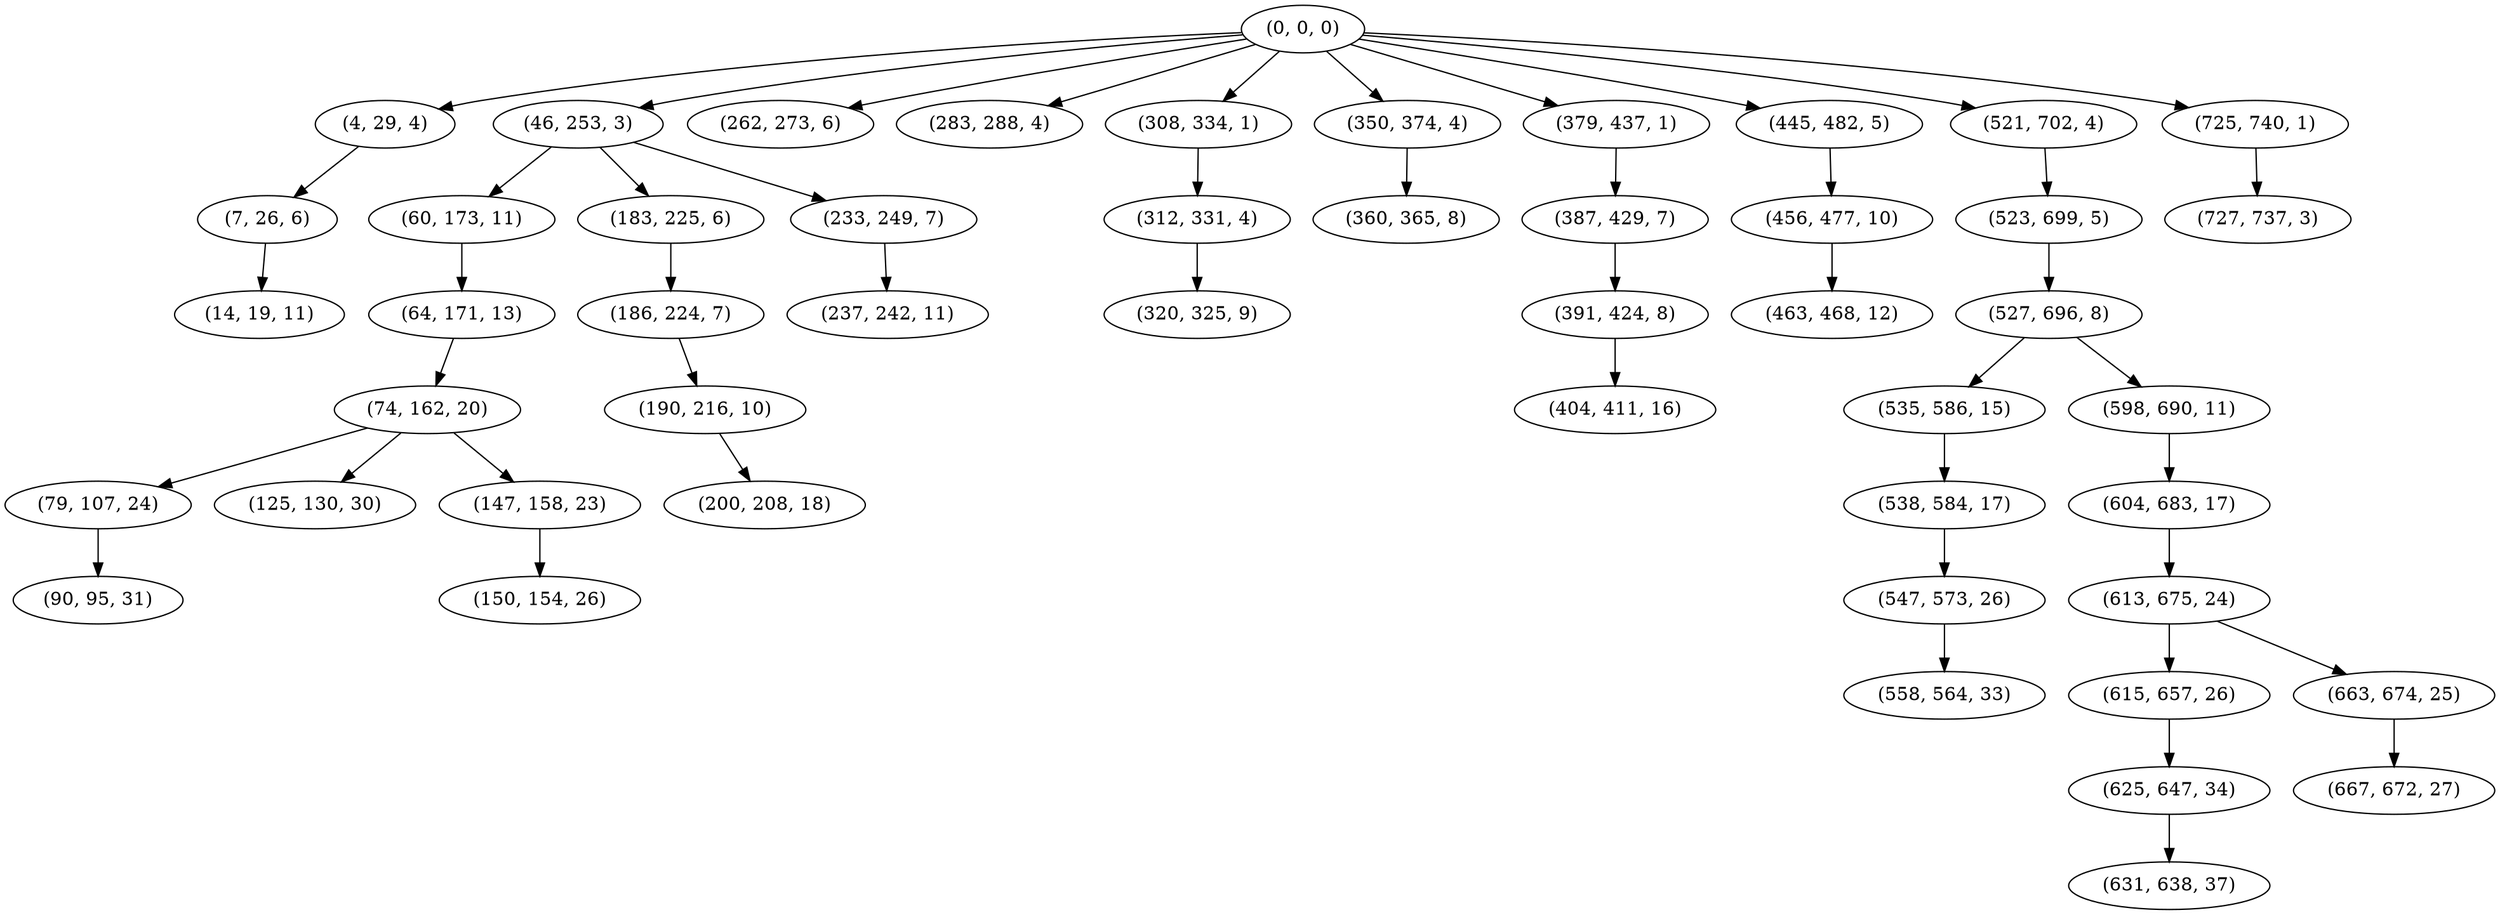 digraph tree {
    "(0, 0, 0)";
    "(4, 29, 4)";
    "(7, 26, 6)";
    "(14, 19, 11)";
    "(46, 253, 3)";
    "(60, 173, 11)";
    "(64, 171, 13)";
    "(74, 162, 20)";
    "(79, 107, 24)";
    "(90, 95, 31)";
    "(125, 130, 30)";
    "(147, 158, 23)";
    "(150, 154, 26)";
    "(183, 225, 6)";
    "(186, 224, 7)";
    "(190, 216, 10)";
    "(200, 208, 18)";
    "(233, 249, 7)";
    "(237, 242, 11)";
    "(262, 273, 6)";
    "(283, 288, 4)";
    "(308, 334, 1)";
    "(312, 331, 4)";
    "(320, 325, 9)";
    "(350, 374, 4)";
    "(360, 365, 8)";
    "(379, 437, 1)";
    "(387, 429, 7)";
    "(391, 424, 8)";
    "(404, 411, 16)";
    "(445, 482, 5)";
    "(456, 477, 10)";
    "(463, 468, 12)";
    "(521, 702, 4)";
    "(523, 699, 5)";
    "(527, 696, 8)";
    "(535, 586, 15)";
    "(538, 584, 17)";
    "(547, 573, 26)";
    "(558, 564, 33)";
    "(598, 690, 11)";
    "(604, 683, 17)";
    "(613, 675, 24)";
    "(615, 657, 26)";
    "(625, 647, 34)";
    "(631, 638, 37)";
    "(663, 674, 25)";
    "(667, 672, 27)";
    "(725, 740, 1)";
    "(727, 737, 3)";
    "(0, 0, 0)" -> "(4, 29, 4)";
    "(0, 0, 0)" -> "(46, 253, 3)";
    "(0, 0, 0)" -> "(262, 273, 6)";
    "(0, 0, 0)" -> "(283, 288, 4)";
    "(0, 0, 0)" -> "(308, 334, 1)";
    "(0, 0, 0)" -> "(350, 374, 4)";
    "(0, 0, 0)" -> "(379, 437, 1)";
    "(0, 0, 0)" -> "(445, 482, 5)";
    "(0, 0, 0)" -> "(521, 702, 4)";
    "(0, 0, 0)" -> "(725, 740, 1)";
    "(4, 29, 4)" -> "(7, 26, 6)";
    "(7, 26, 6)" -> "(14, 19, 11)";
    "(46, 253, 3)" -> "(60, 173, 11)";
    "(46, 253, 3)" -> "(183, 225, 6)";
    "(46, 253, 3)" -> "(233, 249, 7)";
    "(60, 173, 11)" -> "(64, 171, 13)";
    "(64, 171, 13)" -> "(74, 162, 20)";
    "(74, 162, 20)" -> "(79, 107, 24)";
    "(74, 162, 20)" -> "(125, 130, 30)";
    "(74, 162, 20)" -> "(147, 158, 23)";
    "(79, 107, 24)" -> "(90, 95, 31)";
    "(147, 158, 23)" -> "(150, 154, 26)";
    "(183, 225, 6)" -> "(186, 224, 7)";
    "(186, 224, 7)" -> "(190, 216, 10)";
    "(190, 216, 10)" -> "(200, 208, 18)";
    "(233, 249, 7)" -> "(237, 242, 11)";
    "(308, 334, 1)" -> "(312, 331, 4)";
    "(312, 331, 4)" -> "(320, 325, 9)";
    "(350, 374, 4)" -> "(360, 365, 8)";
    "(379, 437, 1)" -> "(387, 429, 7)";
    "(387, 429, 7)" -> "(391, 424, 8)";
    "(391, 424, 8)" -> "(404, 411, 16)";
    "(445, 482, 5)" -> "(456, 477, 10)";
    "(456, 477, 10)" -> "(463, 468, 12)";
    "(521, 702, 4)" -> "(523, 699, 5)";
    "(523, 699, 5)" -> "(527, 696, 8)";
    "(527, 696, 8)" -> "(535, 586, 15)";
    "(527, 696, 8)" -> "(598, 690, 11)";
    "(535, 586, 15)" -> "(538, 584, 17)";
    "(538, 584, 17)" -> "(547, 573, 26)";
    "(547, 573, 26)" -> "(558, 564, 33)";
    "(598, 690, 11)" -> "(604, 683, 17)";
    "(604, 683, 17)" -> "(613, 675, 24)";
    "(613, 675, 24)" -> "(615, 657, 26)";
    "(613, 675, 24)" -> "(663, 674, 25)";
    "(615, 657, 26)" -> "(625, 647, 34)";
    "(625, 647, 34)" -> "(631, 638, 37)";
    "(663, 674, 25)" -> "(667, 672, 27)";
    "(725, 740, 1)" -> "(727, 737, 3)";
}
